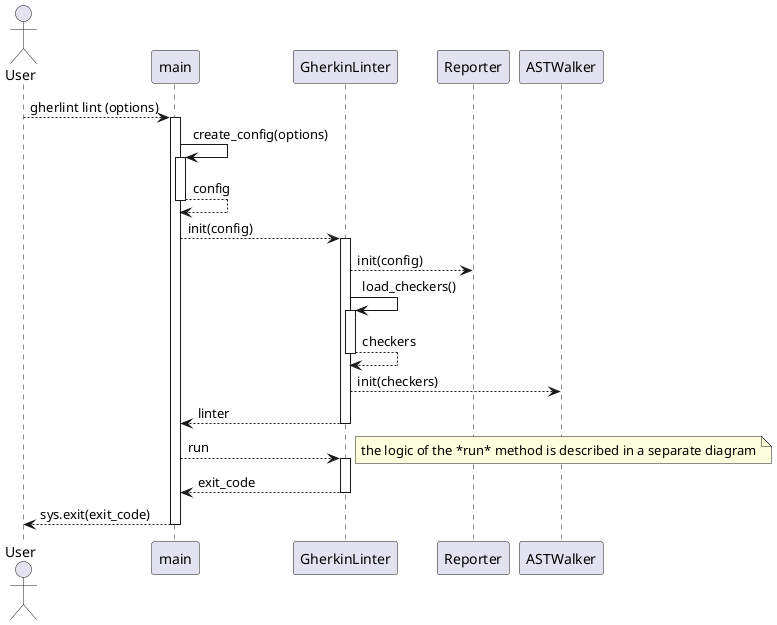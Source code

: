 @startuml Startup Phase
actor User

User --> main ++ : gherlint lint (options)
    main->main ++ : create_config(options)
    return config
    main --> GherkinLinter ++ : init(config)
        GherkinLinter --> Reporter : init(config)
        GherkinLinter->GherkinLinter ++ : load_checkers()
        return checkers
        GherkinLinter --> ASTWalker: init(checkers)
        return linter
    main --> GherkinLinter ++ : run
    note right: the logic of the *run* method is described in a separate diagram
    return exit_code
return sys.exit(exit_code)
@enduml
